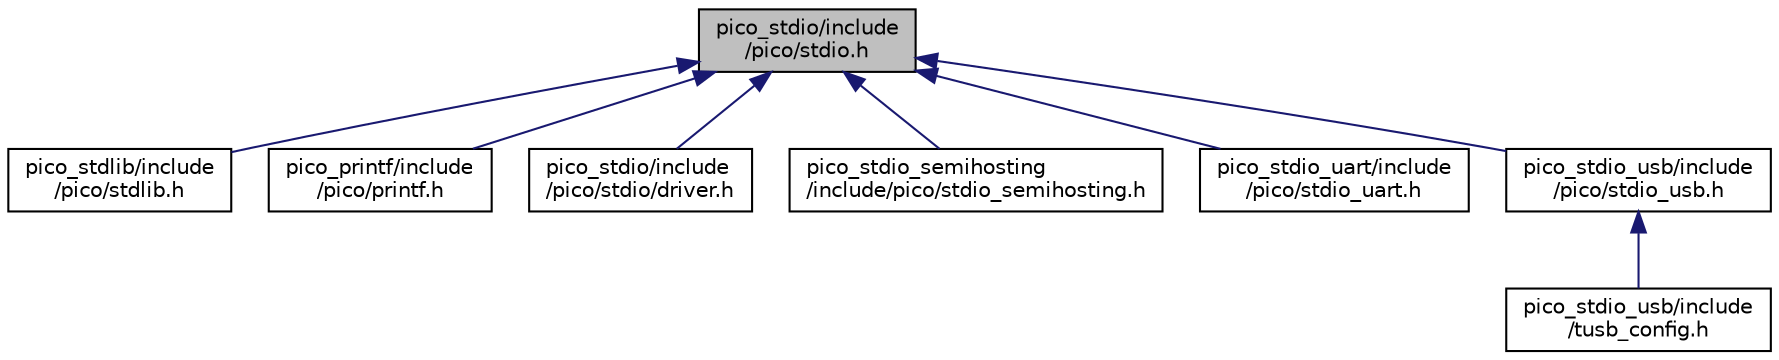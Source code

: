 digraph "pico_stdio/include/pico/stdio.h"
{
 // LATEX_PDF_SIZE
  edge [fontname="Helvetica",fontsize="10",labelfontname="Helvetica",labelfontsize="10"];
  node [fontname="Helvetica",fontsize="10",shape=record];
  Node1 [label="pico_stdio/include\l/pico/stdio.h",height=0.2,width=0.4,color="black", fillcolor="grey75", style="filled", fontcolor="black",tooltip=" "];
  Node1 -> Node2 [dir="back",color="midnightblue",fontsize="10",style="solid",fontname="Helvetica"];
  Node2 [label="pico_stdlib/include\l/pico/stdlib.h",height=0.2,width=0.4,color="black", fillcolor="white", style="filled",URL="$stdlib_8h.html",tooltip=" "];
  Node1 -> Node3 [dir="back",color="midnightblue",fontsize="10",style="solid",fontname="Helvetica"];
  Node3 [label="pico_printf/include\l/pico/printf.h",height=0.2,width=0.4,color="black", fillcolor="white", style="filled",URL="$printf_8h.html",tooltip=" "];
  Node1 -> Node4 [dir="back",color="midnightblue",fontsize="10",style="solid",fontname="Helvetica"];
  Node4 [label="pico_stdio/include\l/pico/stdio/driver.h",height=0.2,width=0.4,color="black", fillcolor="white", style="filled",URL="$driver_8h_source.html",tooltip=" "];
  Node1 -> Node5 [dir="back",color="midnightblue",fontsize="10",style="solid",fontname="Helvetica"];
  Node5 [label="pico_stdio_semihosting\l/include/pico/stdio_semihosting.h",height=0.2,width=0.4,color="black", fillcolor="white", style="filled",URL="$stdio__semihosting_8h_source.html",tooltip=" "];
  Node1 -> Node6 [dir="back",color="midnightblue",fontsize="10",style="solid",fontname="Helvetica"];
  Node6 [label="pico_stdio_uart/include\l/pico/stdio_uart.h",height=0.2,width=0.4,color="black", fillcolor="white", style="filled",URL="$stdio__uart_8h_source.html",tooltip=" "];
  Node1 -> Node7 [dir="back",color="midnightblue",fontsize="10",style="solid",fontname="Helvetica"];
  Node7 [label="pico_stdio_usb/include\l/pico/stdio_usb.h",height=0.2,width=0.4,color="black", fillcolor="white", style="filled",URL="$stdio__usb_8h_source.html",tooltip=" "];
  Node7 -> Node8 [dir="back",color="midnightblue",fontsize="10",style="solid",fontname="Helvetica"];
  Node8 [label="pico_stdio_usb/include\l/tusb_config.h",height=0.2,width=0.4,color="black", fillcolor="white", style="filled",URL="$tusb__config_8h_source.html",tooltip=" "];
}
